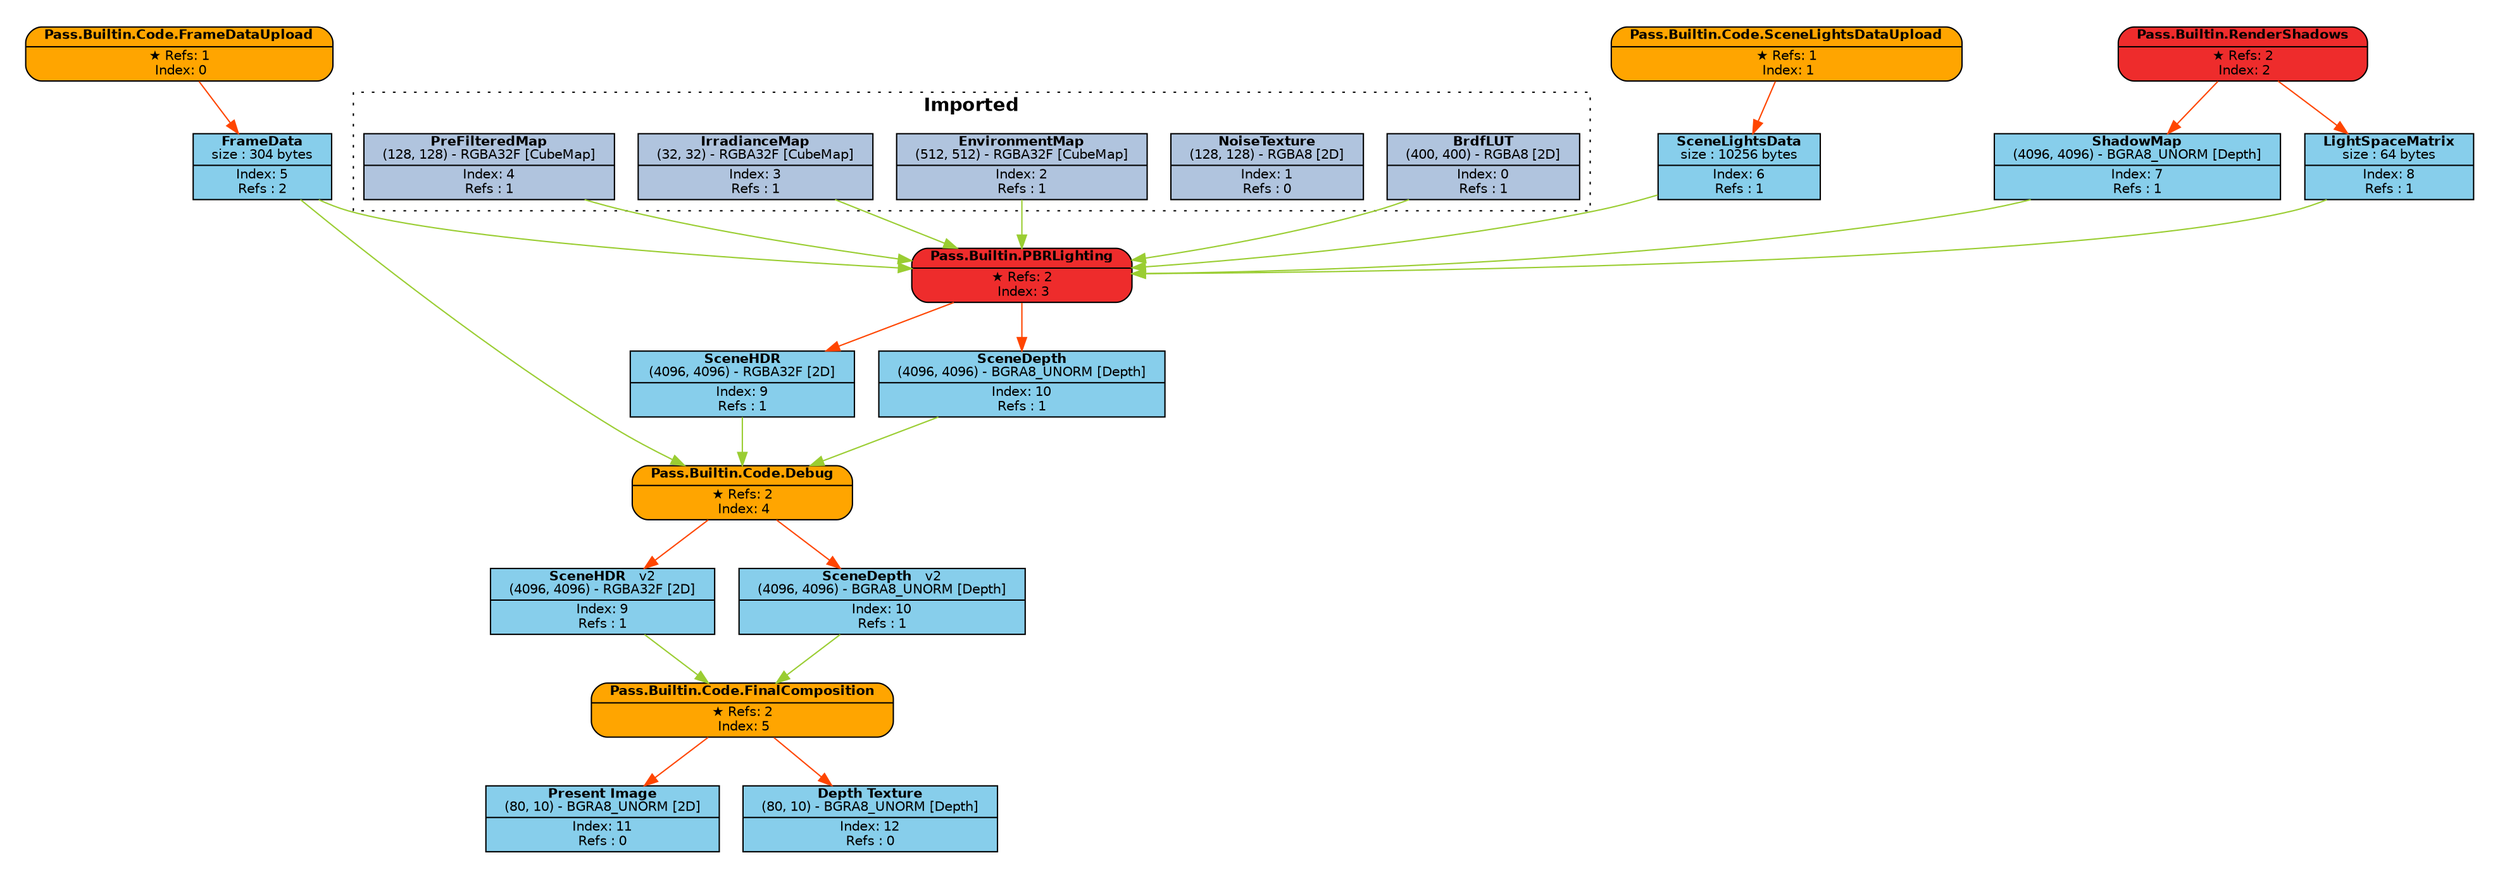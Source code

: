 digraph FrameGraph {
graph [style=invis, rankdir="TB" ordering=out, splines=spline]
node [shape=record, fontname="helvetica", fontsize=10, margin="0.2,0.03"]

P0 [label=<{ {<B>Pass.Builtin.Code.FrameDataUpload</B>} | {&#x2605; Refs: 1<BR/> Index: 0} }> style="rounded,filled", fillcolor=orange]
P1 [label=<{ {<B>Pass.Builtin.Code.SceneLightsDataUpload</B>} | {&#x2605; Refs: 1<BR/> Index: 1} }> style="rounded,filled", fillcolor=orange]
P2 [label=<{ {<B>Pass.Builtin.RenderShadows</B>} | {&#x2605; Refs: 2<BR/> Index: 2} }> style="rounded,filled", fillcolor=firebrick2]
P3 [label=<{ {<B>Pass.Builtin.PBRLighting</B>} | {&#x2605; Refs: 2<BR/> Index: 3} }> style="rounded,filled", fillcolor=firebrick2]
P4 [label=<{ {<B>Pass.Builtin.Code.Debug</B>} | {&#x2605; Refs: 2<BR/> Index: 4} }> style="rounded,filled", fillcolor=orange]
P5 [label=<{ {<B>Pass.Builtin.Code.FinalComposition</B>} | {&#x2605; Refs: 2<BR/> Index: 5} }> style="rounded,filled", fillcolor=orange]

R0_1 [label=<{ {<B>BrdfLUT</B><BR/>(400, 400) - RGBA8 [2D]} | {Index: 0<BR/>Refs : 1} }> style=filled, fillcolor=lightsteelblue]
R1_1 [label=<{ {<B>NoiseTexture</B><BR/>(128, 128) - RGBA8 [2D]} | {Index: 1<BR/>Refs : 0} }> style=filled, fillcolor=lightsteelblue]
R2_1 [label=<{ {<B>EnvironmentMap</B><BR/>(512, 512) - RGBA32F [CubeMap]} | {Index: 2<BR/>Refs : 1} }> style=filled, fillcolor=lightsteelblue]
R3_1 [label=<{ {<B>IrradianceMap</B><BR/>(32, 32) - RGBA32F [CubeMap]} | {Index: 3<BR/>Refs : 1} }> style=filled, fillcolor=lightsteelblue]
R4_1 [label=<{ {<B>PreFilteredMap</B><BR/>(128, 128) - RGBA32F [CubeMap]} | {Index: 4<BR/>Refs : 1} }> style=filled, fillcolor=lightsteelblue]
R5_1 [label=<{ {<B>FrameData</B><BR/>size : 304 bytes} | {Index: 5<BR/>Refs : 2} }> style=filled, fillcolor=skyblue]
R6_1 [label=<{ {<B>SceneLightsData</B><BR/>size : 10256 bytes} | {Index: 6<BR/>Refs : 1} }> style=filled, fillcolor=skyblue]
R7_1 [label=<{ {<B>ShadowMap</B><BR/>(4096, 4096) - BGRA8_UNORM [Depth]} | {Index: 7<BR/>Refs : 1} }> style=filled, fillcolor=skyblue]
R8_1 [label=<{ {<B>LightSpaceMatrix</B><BR/>size : 64 bytes} | {Index: 8<BR/>Refs : 1} }> style=filled, fillcolor=skyblue]
R9_1 [label=<{ {<B>SceneHDR</B><BR/>(4096, 4096) - RGBA32F [2D]} | {Index: 9<BR/>Refs : 1} }> style=filled, fillcolor=skyblue]
R10_1 [label=<{ {<B>SceneDepth</B><BR/>(4096, 4096) - BGRA8_UNORM [Depth]} | {Index: 10<BR/>Refs : 1} }> style=filled, fillcolor=skyblue]
R9_2 [label=<{ {<B>SceneHDR</B>   <FONT>v2</FONT><BR/>(4096, 4096) - RGBA32F [2D]} | {Index: 9<BR/>Refs : 1} }> style=filled, fillcolor=skyblue]
R10_2 [label=<{ {<B>SceneDepth</B>   <FONT>v2</FONT><BR/>(4096, 4096) - BGRA8_UNORM [Depth]} | {Index: 10<BR/>Refs : 1} }> style=filled, fillcolor=skyblue]
R11_1 [label=<{ {<B>Present Image</B><BR/>(80, 10) - BGRA8_UNORM [2D]} | {Index: 11<BR/>Refs : 0} }> style=filled, fillcolor=skyblue]
R12_1 [label=<{ {<B>Depth Texture</B><BR/>(80, 10) - BGRA8_UNORM [Depth]} | {Index: 12<BR/>Refs : 0} }> style=filled, fillcolor=skyblue]

P0 -> { R5_1 } [color=orangered]
P1 -> { R6_1 } [color=orangered]
P2 -> { R7_1 R8_1 } [color=orangered]
P3 -> { R9_1 R10_1 } [color=orangered]
P4 -> { R9_2 R10_2 } [color=orangered]
P5 -> { R11_1 R12_1 } [color=orangered]

R0_1 -> { P3 } [color=olivedrab3]
R1_1 -> { } [color=olivedrab3]
R2_1 -> { P3 } [color=olivedrab3]
R3_1 -> { P3 } [color=olivedrab3]
R4_1 -> { P3 } [color=olivedrab3]
R5_1 -> { P3 P4 } [color=olivedrab3]
R6_1 -> { P3 } [color=olivedrab3]
R7_1 -> { P3 } [color=olivedrab3]
R8_1 -> { P3 } [color=olivedrab3]
R9_1 -> { P4 } [color=olivedrab3]
R10_1 -> { P4 } [color=olivedrab3]
R9_2 -> { P5 } [color=olivedrab3]
R10_2 -> { P5 } [color=olivedrab3]
R11_1 -> { } [color=olivedrab3]
R12_1 -> { } [color=olivedrab3]

subgraph cluster_0 {
P0 R5_1 
}
subgraph cluster_1 {
P1 R6_1 
}
subgraph cluster_2 {
P2 R7_1 R8_1 
}
subgraph cluster_3 {
P3 R9_1 R10_1 
}
subgraph cluster_4 {
P4 
}
subgraph cluster_5 {
P5 R11_1 R12_1 
}

subgraph cluster_imported_resources {
graph [style=dotted, fontname="helvetica", label=< <B>Imported</B> >]
R0_1 R1_1 R2_1 R3_1 R4_1 
}

}